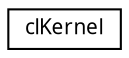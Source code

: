 digraph G
{
  edge [fontname="FreeSans.ttf",fontsize="10",labelfontname="FreeSans.ttf",labelfontsize="10"];
  node [fontname="FreeSans.ttf",fontsize="10",shape=record];
  rankdir=LR;
  Node1 [label="clKernel",height=0.2,width=0.4,color="black", fillcolor="white", style="filled",URL="$classcl_kernel.html"];
}
